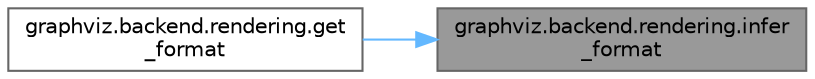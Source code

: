 digraph "graphviz.backend.rendering.infer_format"
{
 // LATEX_PDF_SIZE
  bgcolor="transparent";
  edge [fontname=Helvetica,fontsize=10,labelfontname=Helvetica,labelfontsize=10];
  node [fontname=Helvetica,fontsize=10,shape=box,height=0.2,width=0.4];
  rankdir="RL";
  Node1 [id="Node000001",label="graphviz.backend.rendering.infer\l_format",height=0.2,width=0.4,color="gray40", fillcolor="grey60", style="filled", fontcolor="black",tooltip=" "];
  Node1 -> Node2 [id="edge1_Node000001_Node000002",dir="back",color="steelblue1",style="solid",tooltip=" "];
  Node2 [id="Node000002",label="graphviz.backend.rendering.get\l_format",height=0.2,width=0.4,color="grey40", fillcolor="white", style="filled",URL="$namespacegraphviz_1_1backend_1_1rendering.html#ac85c189b8842b0de9eba25c92074bd36",tooltip=" "];
}
